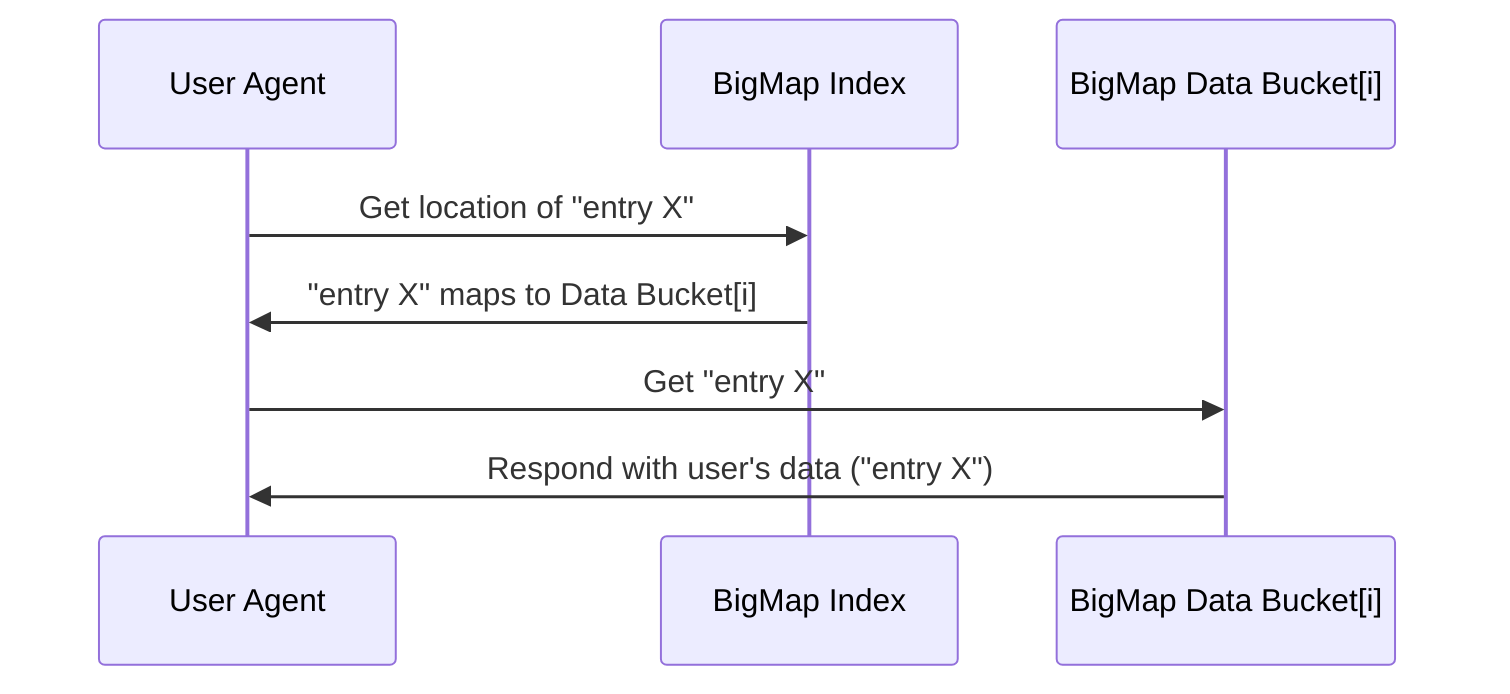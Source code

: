 sequenceDiagram
    User Agent            ->> BigMap Index:           Get location of "entry X"
    BigMap Index          ->> User Agent:             "entry X" maps to Data Bucket[i]
    User Agent            ->> BigMap Data Bucket[i]:  Get "entry X"
    BigMap Data Bucket[i] ->> User Agent:             Respond with user's data ("entry X")